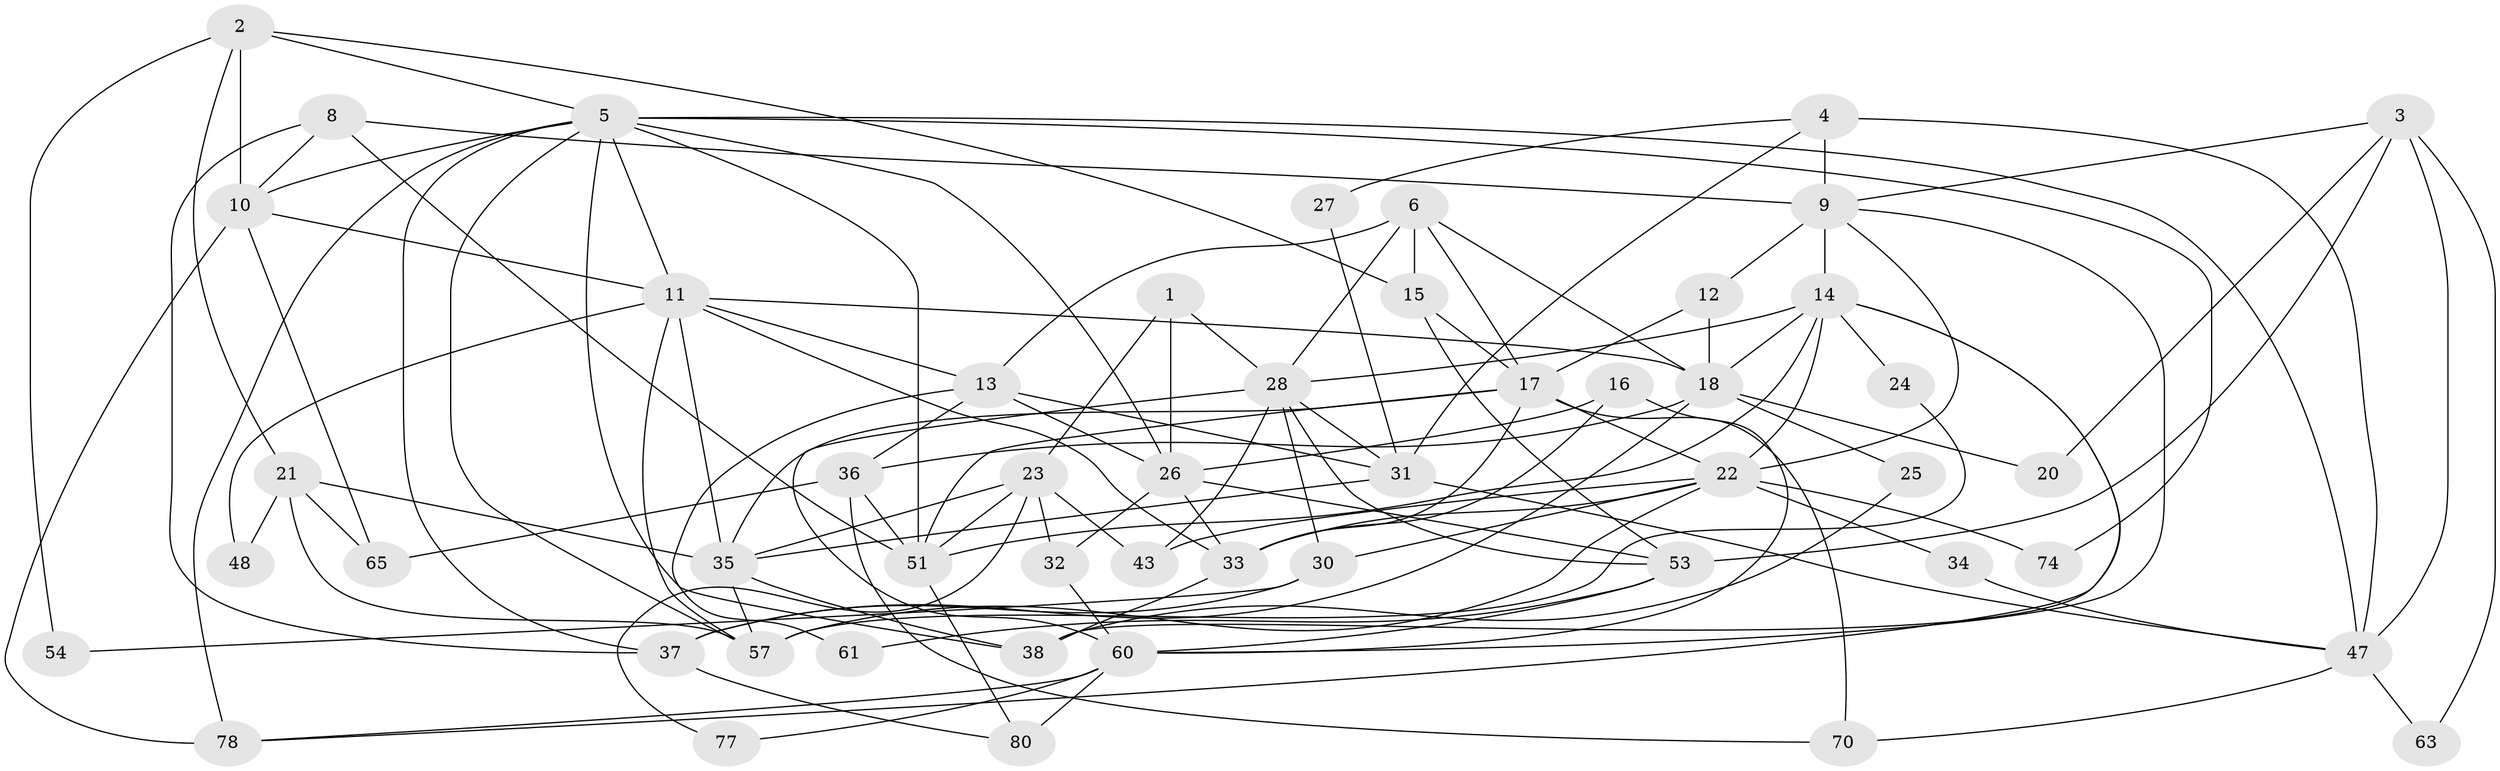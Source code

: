// original degree distribution, {3: 0.27710843373493976, 4: 0.1927710843373494, 7: 0.07228915662650602, 5: 0.18072289156626506, 6: 0.10843373493975904, 2: 0.1686746987951807}
// Generated by graph-tools (version 1.1) at 2025/11/02/27/25 16:11:22]
// undirected, 51 vertices, 123 edges
graph export_dot {
graph [start="1"]
  node [color=gray90,style=filled];
  1 [super="+7"];
  2 [super="+40"];
  3 [super="+41"];
  4 [super="+50"];
  5 [super="+19"];
  6;
  8;
  9 [super="+45"];
  10 [super="+69"];
  11 [super="+64"];
  12;
  13 [super="+46"];
  14 [super="+72"];
  15 [super="+68"];
  16 [super="+58"];
  17 [super="+42"];
  18 [super="+83"];
  20;
  21 [super="+71"];
  22 [super="+76"];
  23 [super="+29"];
  24;
  25;
  26 [super="+49"];
  27;
  28 [super="+62"];
  30 [super="+82"];
  31 [super="+67"];
  32;
  33;
  34 [super="+55"];
  35 [super="+73"];
  36 [super="+39"];
  37 [super="+52"];
  38 [super="+44"];
  43;
  47 [super="+79"];
  48;
  51 [super="+56"];
  53 [super="+81"];
  54;
  57 [super="+59"];
  60 [super="+66"];
  61;
  63;
  65 [super="+75"];
  70;
  74;
  77;
  78;
  80;
  1 -- 26 [weight=2];
  1 -- 23;
  1 -- 28;
  2 -- 21;
  2 -- 15;
  2 -- 10;
  2 -- 5;
  2 -- 54;
  3 -- 63;
  3 -- 9;
  3 -- 53;
  3 -- 20;
  3 -- 47;
  4 -- 27;
  4 -- 31;
  4 -- 9 [weight=2];
  4 -- 47;
  5 -- 10;
  5 -- 57;
  5 -- 51;
  5 -- 26;
  5 -- 11;
  5 -- 37;
  5 -- 38;
  5 -- 74;
  5 -- 78;
  5 -- 47 [weight=2];
  6 -- 18;
  6 -- 15;
  6 -- 28;
  6 -- 17;
  6 -- 13;
  8 -- 37;
  8 -- 9;
  8 -- 10;
  8 -- 51;
  9 -- 22;
  9 -- 12;
  9 -- 60;
  9 -- 14;
  10 -- 78;
  10 -- 65;
  10 -- 11;
  11 -- 48;
  11 -- 33;
  11 -- 18;
  11 -- 13;
  11 -- 35;
  11 -- 57;
  12 -- 18;
  12 -- 17;
  13 -- 61 [weight=2];
  13 -- 36;
  13 -- 26;
  13 -- 31;
  14 -- 18;
  14 -- 78;
  14 -- 51;
  14 -- 38;
  14 -- 24;
  14 -- 28;
  14 -- 22;
  15 -- 17;
  15 -- 53;
  16 -- 33;
  16 -- 26;
  16 -- 60;
  17 -- 70;
  17 -- 33;
  17 -- 22;
  17 -- 35;
  17 -- 51;
  18 -- 20;
  18 -- 25;
  18 -- 36;
  18 -- 37;
  21 -- 35;
  21 -- 65 [weight=2];
  21 -- 48;
  21 -- 57;
  22 -- 33;
  22 -- 30;
  22 -- 57;
  22 -- 74;
  22 -- 43;
  22 -- 34;
  23 -- 32;
  23 -- 77;
  23 -- 51;
  23 -- 43;
  23 -- 35;
  24 -- 57;
  25 -- 38;
  26 -- 53;
  26 -- 32;
  26 -- 33;
  27 -- 31;
  28 -- 53;
  28 -- 43;
  28 -- 30;
  28 -- 60;
  28 -- 31;
  30 -- 54;
  30 -- 37 [weight=2];
  31 -- 35;
  31 -- 47;
  32 -- 60;
  33 -- 38;
  34 -- 47 [weight=2];
  35 -- 57;
  35 -- 38;
  36 -- 70;
  36 -- 51;
  36 -- 65;
  37 -- 80;
  47 -- 70;
  47 -- 63;
  51 -- 80;
  53 -- 60;
  53 -- 61;
  60 -- 78;
  60 -- 77;
  60 -- 80 [weight=2];
}
